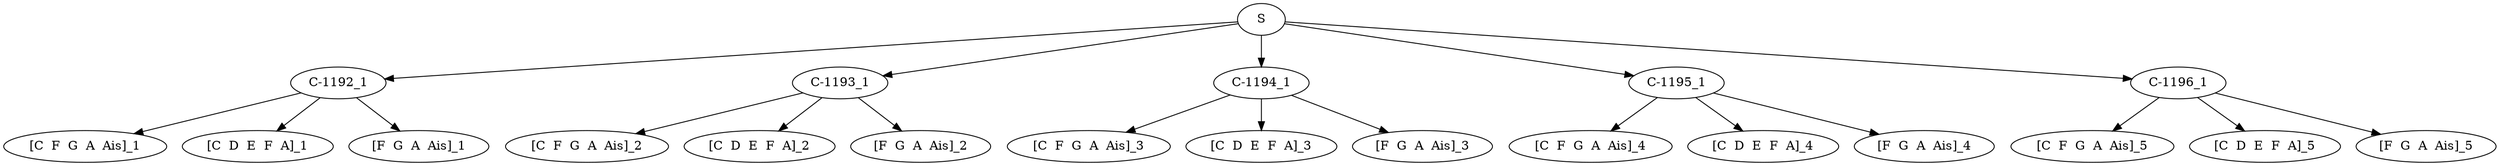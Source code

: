 digraph sample{
"S" -> "C-1192_1";
"C-1192_1" -> "[C  F  G  A  Ais]_1";
"C-1192_1" -> "[C  D  E  F  A]_1";
"C-1192_1" -> "[F  G  A  Ais]_1";
"S" -> "C-1193_1";
"C-1193_1" -> "[C  F  G  A  Ais]_2";
"C-1193_1" -> "[C  D  E  F  A]_2";
"C-1193_1" -> "[F  G  A  Ais]_2";
"S" -> "C-1194_1";
"C-1194_1" -> "[C  F  G  A  Ais]_3";
"C-1194_1" -> "[C  D  E  F  A]_3";
"C-1194_1" -> "[F  G  A  Ais]_3";
"S" -> "C-1195_1";
"C-1195_1" -> "[C  F  G  A  Ais]_4";
"C-1195_1" -> "[C  D  E  F  A]_4";
"C-1195_1" -> "[F  G  A  Ais]_4";
"S" -> "C-1196_1";
"C-1196_1" -> "[C  F  G  A  Ais]_5";
"C-1196_1" -> "[C  D  E  F  A]_5";
"C-1196_1" -> "[F  G  A  Ais]_5";

{rank = min; "S";}
{rank = same; "C-1192_1"; "C-1193_1"; "C-1194_1"; "C-1195_1"; "C-1196_1";}
{rank = same; "[C  D  E  F  A]_1"; "[C  D  E  F  A]_2"; "[C  D  E  F  A]_3"; "[C  D  E  F  A]_4"; "[C  D  E  F  A]_5"; "[C  F  G  A  Ais]_1"; "[C  F  G  A  Ais]_2"; "[C  F  G  A  Ais]_3"; "[C  F  G  A  Ais]_4"; "[C  F  G  A  Ais]_5"; "[F  G  A  Ais]_1"; "[F  G  A  Ais]_2"; "[F  G  A  Ais]_3"; "[F  G  A  Ais]_4"; "[F  G  A  Ais]_5";}
}